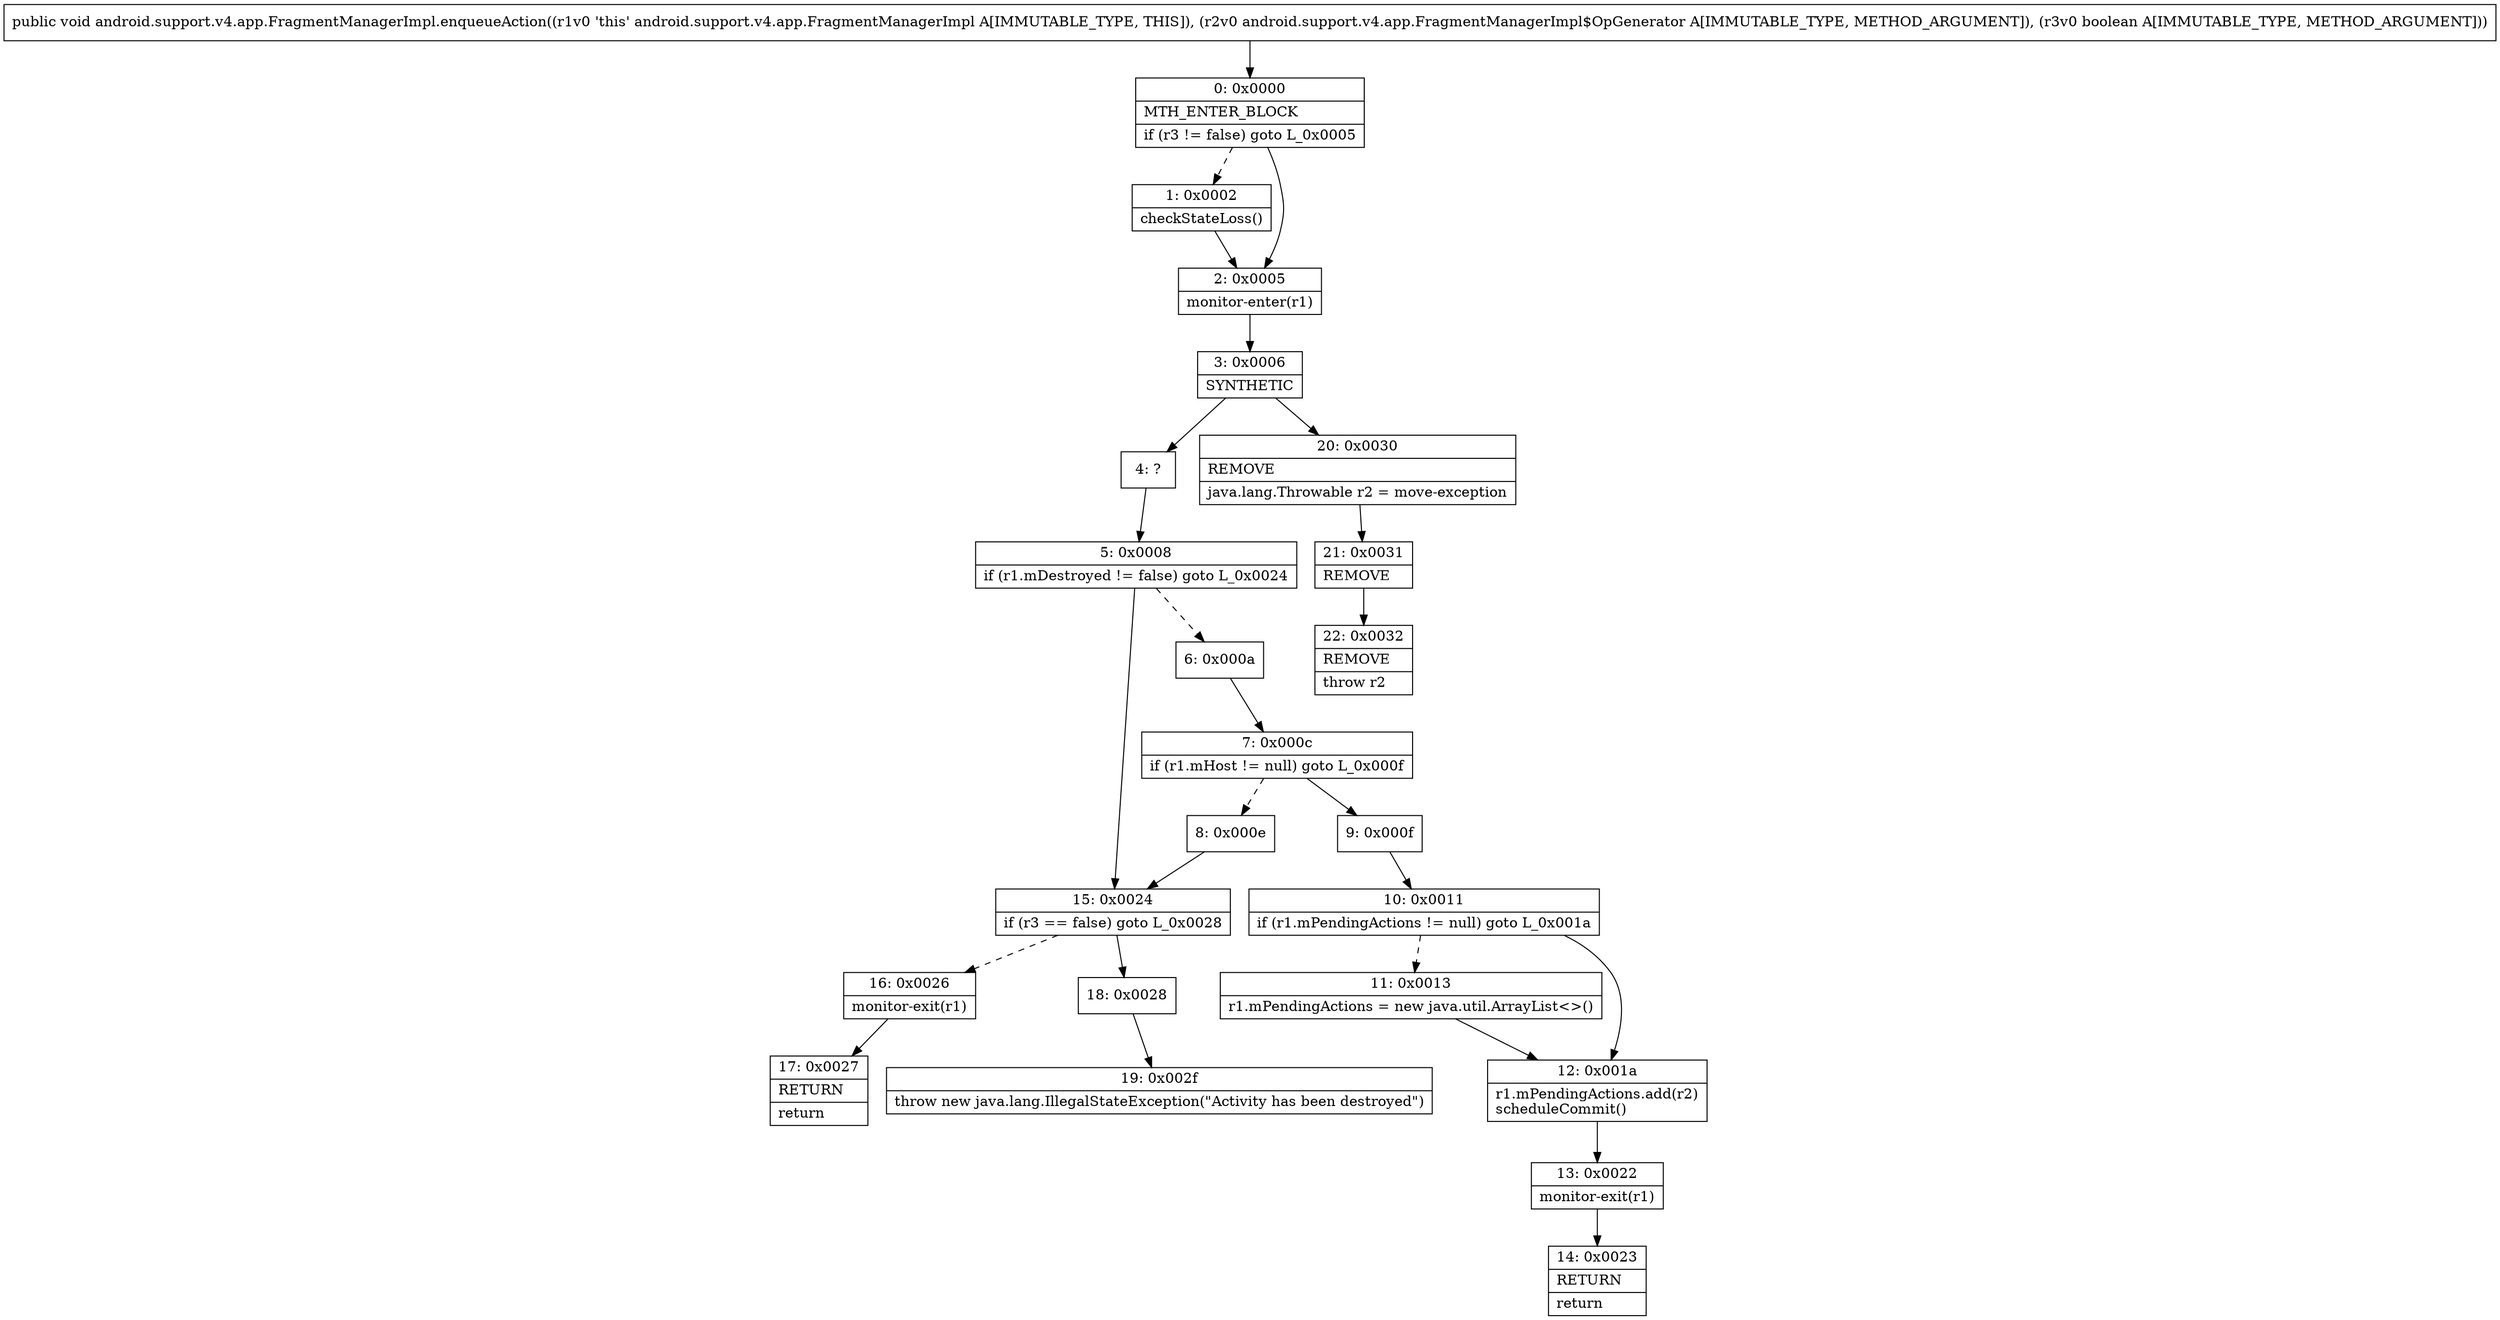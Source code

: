 digraph "CFG forandroid.support.v4.app.FragmentManagerImpl.enqueueAction(Landroid\/support\/v4\/app\/FragmentManagerImpl$OpGenerator;Z)V" {
Node_0 [shape=record,label="{0\:\ 0x0000|MTH_ENTER_BLOCK\l|if (r3 != false) goto L_0x0005\l}"];
Node_1 [shape=record,label="{1\:\ 0x0002|checkStateLoss()\l}"];
Node_2 [shape=record,label="{2\:\ 0x0005|monitor\-enter(r1)\l}"];
Node_3 [shape=record,label="{3\:\ 0x0006|SYNTHETIC\l}"];
Node_4 [shape=record,label="{4\:\ ?}"];
Node_5 [shape=record,label="{5\:\ 0x0008|if (r1.mDestroyed != false) goto L_0x0024\l}"];
Node_6 [shape=record,label="{6\:\ 0x000a}"];
Node_7 [shape=record,label="{7\:\ 0x000c|if (r1.mHost != null) goto L_0x000f\l}"];
Node_8 [shape=record,label="{8\:\ 0x000e}"];
Node_9 [shape=record,label="{9\:\ 0x000f}"];
Node_10 [shape=record,label="{10\:\ 0x0011|if (r1.mPendingActions != null) goto L_0x001a\l}"];
Node_11 [shape=record,label="{11\:\ 0x0013|r1.mPendingActions = new java.util.ArrayList\<\>()\l}"];
Node_12 [shape=record,label="{12\:\ 0x001a|r1.mPendingActions.add(r2)\lscheduleCommit()\l}"];
Node_13 [shape=record,label="{13\:\ 0x0022|monitor\-exit(r1)\l}"];
Node_14 [shape=record,label="{14\:\ 0x0023|RETURN\l|return\l}"];
Node_15 [shape=record,label="{15\:\ 0x0024|if (r3 == false) goto L_0x0028\l}"];
Node_16 [shape=record,label="{16\:\ 0x0026|monitor\-exit(r1)\l}"];
Node_17 [shape=record,label="{17\:\ 0x0027|RETURN\l|return\l}"];
Node_18 [shape=record,label="{18\:\ 0x0028}"];
Node_19 [shape=record,label="{19\:\ 0x002f|throw new java.lang.IllegalStateException(\"Activity has been destroyed\")\l}"];
Node_20 [shape=record,label="{20\:\ 0x0030|REMOVE\l|java.lang.Throwable r2 = move\-exception\l}"];
Node_21 [shape=record,label="{21\:\ 0x0031|REMOVE\l}"];
Node_22 [shape=record,label="{22\:\ 0x0032|REMOVE\l|throw r2\l}"];
MethodNode[shape=record,label="{public void android.support.v4.app.FragmentManagerImpl.enqueueAction((r1v0 'this' android.support.v4.app.FragmentManagerImpl A[IMMUTABLE_TYPE, THIS]), (r2v0 android.support.v4.app.FragmentManagerImpl$OpGenerator A[IMMUTABLE_TYPE, METHOD_ARGUMENT]), (r3v0 boolean A[IMMUTABLE_TYPE, METHOD_ARGUMENT])) }"];
MethodNode -> Node_0;
Node_0 -> Node_1[style=dashed];
Node_0 -> Node_2;
Node_1 -> Node_2;
Node_2 -> Node_3;
Node_3 -> Node_4;
Node_3 -> Node_20;
Node_4 -> Node_5;
Node_5 -> Node_6[style=dashed];
Node_5 -> Node_15;
Node_6 -> Node_7;
Node_7 -> Node_8[style=dashed];
Node_7 -> Node_9;
Node_8 -> Node_15;
Node_9 -> Node_10;
Node_10 -> Node_11[style=dashed];
Node_10 -> Node_12;
Node_11 -> Node_12;
Node_12 -> Node_13;
Node_13 -> Node_14;
Node_15 -> Node_16[style=dashed];
Node_15 -> Node_18;
Node_16 -> Node_17;
Node_18 -> Node_19;
Node_20 -> Node_21;
Node_21 -> Node_22;
}

